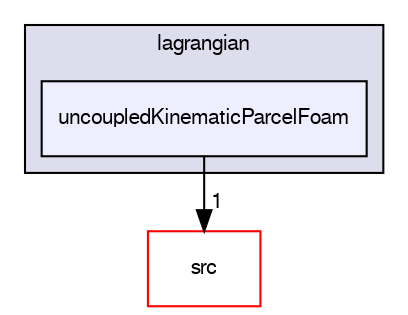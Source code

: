 digraph "applications/solvers/lagrangian/uncoupledKinematicParcelFoam" {
  bgcolor=transparent;
  compound=true
  node [ fontsize="10", fontname="FreeSans"];
  edge [ labelfontsize="10", labelfontname="FreeSans"];
  subgraph clusterdir_9e1aaabb0e6f6026c8abb09c4d63ec18 {
    graph [ bgcolor="#ddddee", pencolor="black", label="lagrangian" fontname="FreeSans", fontsize="10", URL="dir_9e1aaabb0e6f6026c8abb09c4d63ec18.html"]
  dir_b1e29da3ebcb3cec4240e7e3b0e1a4f0 [shape=box, label="uncoupledKinematicParcelFoam", style="filled", fillcolor="#eeeeff", pencolor="black", URL="dir_b1e29da3ebcb3cec4240e7e3b0e1a4f0.html"];
  }
  dir_68267d1309a1af8e8297ef4c3efbcdba [shape=box label="src" color="red" URL="dir_68267d1309a1af8e8297ef4c3efbcdba.html"];
  dir_b1e29da3ebcb3cec4240e7e3b0e1a4f0->dir_68267d1309a1af8e8297ef4c3efbcdba [headlabel="1", labeldistance=1.5 headhref="dir_000135_000568.html"];
}
